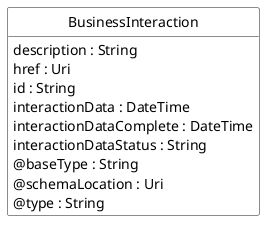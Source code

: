 @startuml
hide circle
hide methods
hide stereotype
show <<Enumeration>> stereotype
skinparam class {
   BackgroundColor<<Enumeration>> #E6F5F7
   BackgroundColor<<Ref>> #FFFFE0
   BackgroundColor<<Pivot>> #FFFFFFF
   BackgroundColor<<SimpleType>> #E2F0DA
   BackgroundColor #FCF2E3
}

class BusinessInteraction <<Pivot>> {
    description : String
    href : Uri
    id : String
    interactionData : DateTime
    interactionDataComplete : DateTime
    interactionDataStatus : String
    @baseType : String
    @schemaLocation : Uri
    @type : String
}


@enduml